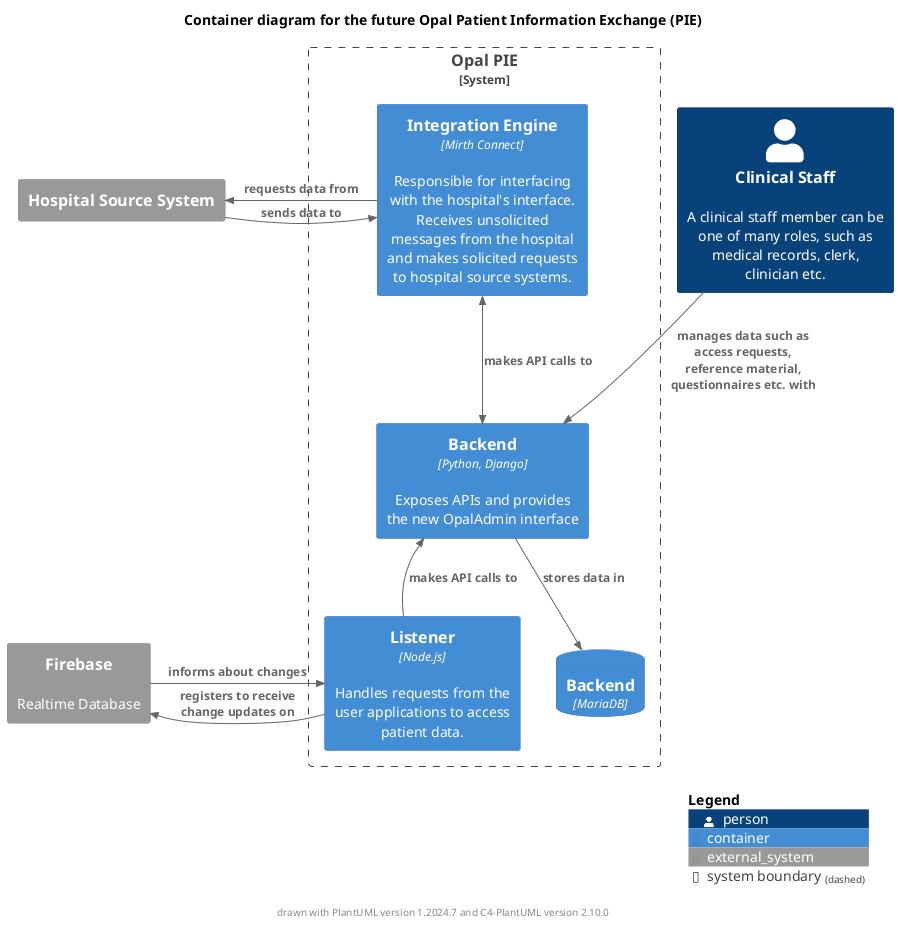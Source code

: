 @startuml opal_container_diagram
!include <C4/C4_Container>

title Container diagram for the future Opal Patient Information Exchange (PIE)

Person(clinical_staff, "Clinical Staff", "A clinical staff member can be one of many roles, such as medical records, clerk, clinician etc.")
System_Ext(source_system, "Hospital Source System")

System_Boundary(opalpie, "Opal PIE") {
    Container(oie, "Integration Engine", "Mirth Connect", "Responsible for interfacing with the hospital's interface. Receives unsolicited messages from the hospital and makes solicited requests to hospital source systems.")
    Container(listener, "Listener", "Node.js", "Handles requests from the user applications to access patient data.")
    Container(backend, "Backend", "Python, Django", "Exposes APIs and provides the new OpalAdmin interface")
    ContainerDb(backenddb, "Backend", "MariaDB")
}

' System_Ext(twilio, "Twilio", "used to send SMS")
System_Ext(firebase, "Firebase", "Realtime Database")
' System_Ext(firebasecm, "Firebase Cloud Messaging", "used to send push notifications to Android devices")
' System_Ext(apn, "Apple Push Notification", "used to send push notifications to iOS devices")
' System_Ext(fedauth, "Federated Auth Service", "Authentication service of the provincial institutions (in Quebec) to authenticate against their system")
' System_Ext(smtp, "Email Service", "used to send emails to users (via SMTP)")

' Relationships

' Clinical Staff
Rel(clinical_staff, backend, "manages data such as access requests, reference material, questionnaires etc. with")

' OIE
Rel_Right(source_system, oie, "sends data to")
Rel_Left(oie, source_system, "requests data from")

BiRel(oie, backend, "makes API calls to")

' Backend
Rel_Down(backend, backenddb, "stores data in")
' Rel(backend, twilio, "sends SMS via")
' Rel(backend, oie, "makes API calls to")
' Rel(backend, smtp, "sends email using")
' Rel(backend, fedauth, "makes API calls to")
' Rel(backend, firebasecm, "makes API calls to")
' Rel(backend, apn, "makes API calls to")

' Listener
Rel(listener, backend, "makes API calls to")

Rel_Left(listener, firebase, "registers to receive change updates on")
Rel_Right(firebase, listener, "informs about changes")

' trying to improve the layout
Lay_Left(listener, backend)

SHOW_LEGEND()

footer drawn with PlantUML version %version() and C4-PlantUML version C4Version()

@enduml
